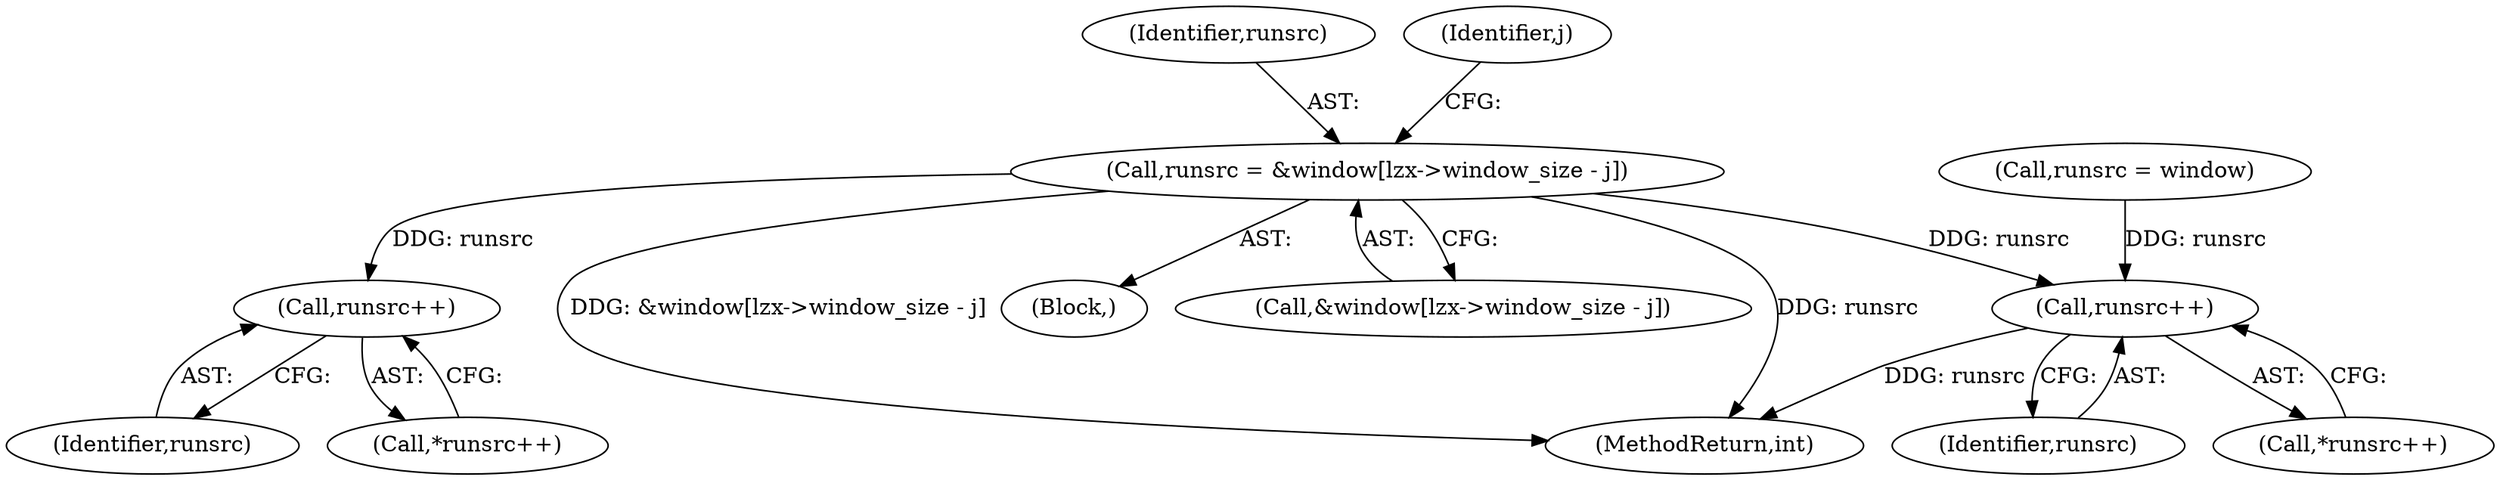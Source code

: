 digraph "0_libmspack_18b6a2cc0b87536015bedd4f7763e6b02d5aa4f3@array" {
"1000998" [label="(Call,runsrc = &window[lzx->window_size - j])"];
"1001026" [label="(Call,runsrc++)"];
"1001041" [label="(Call,runsrc++)"];
"1001026" [label="(Call,runsrc++)"];
"1000998" [label="(Call,runsrc = &window[lzx->window_size - j])"];
"1001041" [label="(Call,runsrc++)"];
"1001886" [label="(MethodReturn,int)"];
"1000999" [label="(Identifier,runsrc)"];
"1001028" [label="(Call,runsrc = window)"];
"1001027" [label="(Identifier,runsrc)"];
"1001042" [label="(Identifier,runsrc)"];
"1000956" [label="(Block,)"];
"1001025" [label="(Call,*runsrc++)"];
"1001010" [label="(Identifier,j)"];
"1001040" [label="(Call,*runsrc++)"];
"1001000" [label="(Call,&window[lzx->window_size - j])"];
"1000998" -> "1000956"  [label="AST: "];
"1000998" -> "1001000"  [label="CFG: "];
"1000999" -> "1000998"  [label="AST: "];
"1001000" -> "1000998"  [label="AST: "];
"1001010" -> "1000998"  [label="CFG: "];
"1000998" -> "1001886"  [label="DDG: runsrc"];
"1000998" -> "1001886"  [label="DDG: &window[lzx->window_size - j]"];
"1000998" -> "1001026"  [label="DDG: runsrc"];
"1000998" -> "1001041"  [label="DDG: runsrc"];
"1001026" -> "1001025"  [label="AST: "];
"1001026" -> "1001027"  [label="CFG: "];
"1001027" -> "1001026"  [label="AST: "];
"1001025" -> "1001026"  [label="CFG: "];
"1001041" -> "1001040"  [label="AST: "];
"1001041" -> "1001042"  [label="CFG: "];
"1001042" -> "1001041"  [label="AST: "];
"1001040" -> "1001041"  [label="CFG: "];
"1001041" -> "1001886"  [label="DDG: runsrc"];
"1001028" -> "1001041"  [label="DDG: runsrc"];
}
